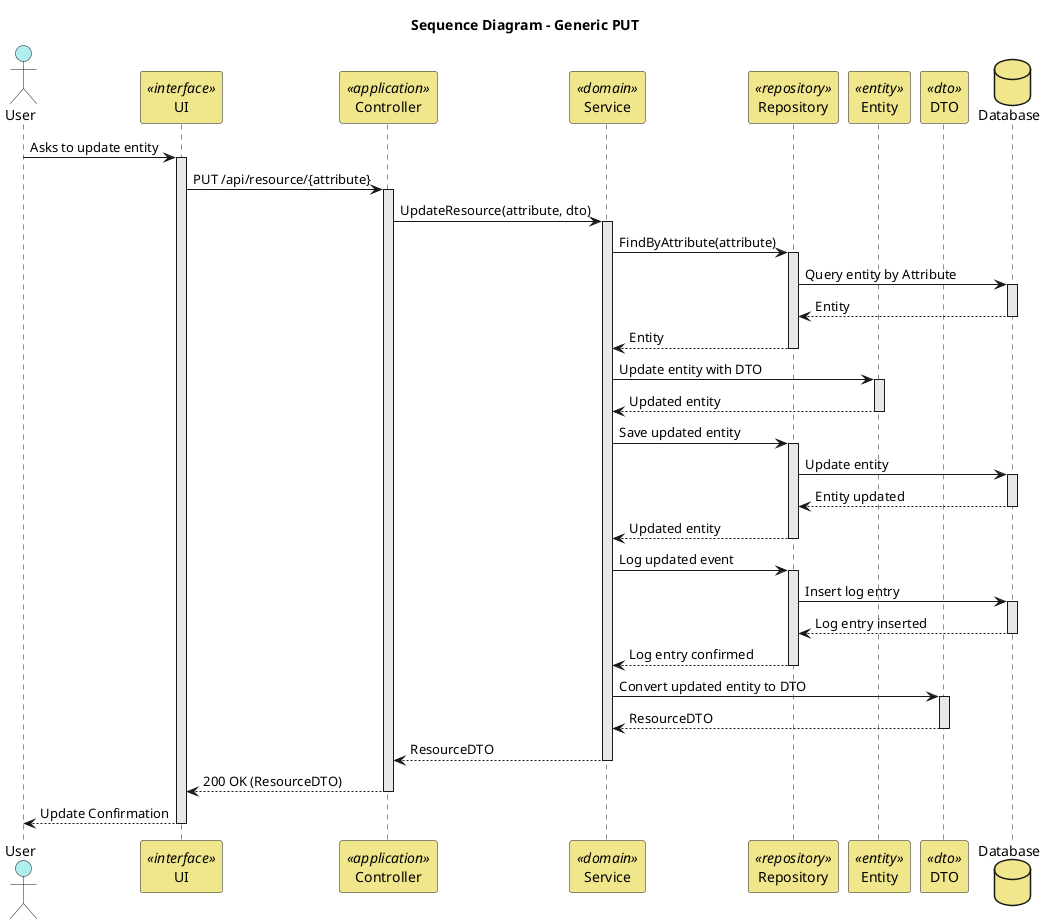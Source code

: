 ﻿@startuml
title  Sequence Diagram - Generic PUT 

actor "User" as user #AFEEEE
participant "UI" as ui <<interface>> #F0E68C
participant "Controller" as controller <<application>> #F0E68C
participant "Service" as service <<domain>> #F0E68C
participant "Repository" as repo <<repository>> #F0E68C
participant "Entity" as entity <<entity>> #F0E68C
participant "DTO" as dto <<dto>> #F0E68C
database "Database" as db #F0E68C

user -> ui: Asks to update entity
activate ui #E8E8E8

ui -> controller: PUT /api/resource/{attribute}
activate controller #E8E8E8

controller -> service: UpdateResource(attribute, dto)
activate service #E8E8E8

service -> repo: FindByAttribute(attribute)
activate repo #E8E8E8

repo -> db: Query entity by Attribute
activate db #E8E8E8

db --> repo: Entity
deactivate db

repo --> service: Entity
deactivate repo

service -> entity: Update entity with DTO
activate entity  #E8E8E8
 
entity --> service: Updated entity
deactivate entity 

service -> repo: Save updated entity
activate repo #E8E8E8

repo -> db: Update entity
activate db #E8E8E8

db --> repo: Entity updated
deactivate db

repo --> service: Updated entity
deactivate repo

service -> repo: Log updated event
activate repo #E8E8E8

repo -> db: Insert log entry
activate db #E8E8E8

db --> repo: Log entry inserted
deactivate db

repo --> service: Log entry confirmed
deactivate repo

service -> dto: Convert updated entity to DTO
activate dto #E8E8E8

dto --> service: ResourceDTO
deactivate dto

service --> controller: ResourceDTO
deactivate service

controller --> ui: 200 OK (ResourceDTO)
deactivate controller

ui --> user: Update Confirmation
deactivate ui

@enduml